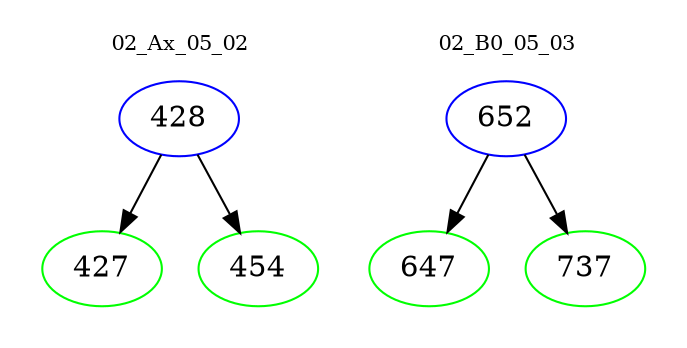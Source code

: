 digraph{
subgraph cluster_0 {
color = white
label = "02_Ax_05_02";
fontsize=10;
T0_428 [label="428", color="blue"]
T0_428 -> T0_427 [color="black"]
T0_427 [label="427", color="green"]
T0_428 -> T0_454 [color="black"]
T0_454 [label="454", color="green"]
}
subgraph cluster_1 {
color = white
label = "02_B0_05_03";
fontsize=10;
T1_652 [label="652", color="blue"]
T1_652 -> T1_647 [color="black"]
T1_647 [label="647", color="green"]
T1_652 -> T1_737 [color="black"]
T1_737 [label="737", color="green"]
}
}
